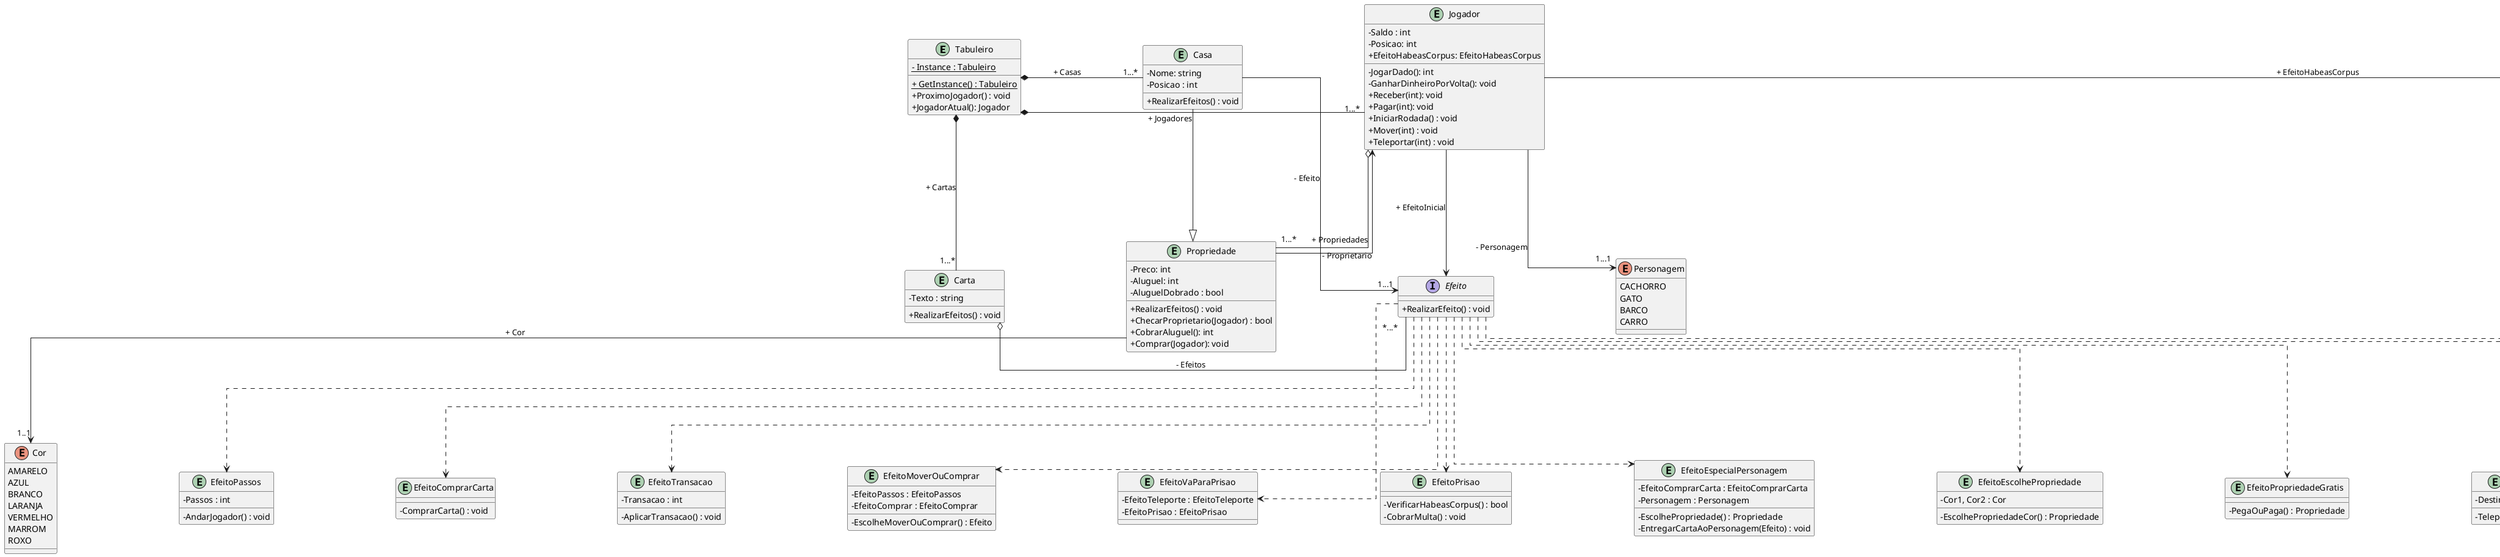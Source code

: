 @startuml diagrama
skinparam linetype ortho
skinparam classAttributeIconSize 0
skinparam nodesep 200
skinparam ranksep 150

entity Tabuleiro{
    <u>- Instance : Tabuleiro</u>

    <u>+ GetInstance() : Tabuleiro</u>
    + ProximoJogador() : void
    + JogadorAtual(): Jogador
}

entity Casa{
    - Nome: string
    - Posicao : int

    + RealizarEfeitos() : void
}

entity Propriedade{
    - Preco: int
    - Aluguel: int
    - AluguelDobrado : bool

    + RealizarEfeitos() : void
    + ChecarProprietario(Jogador) : bool
    + CobrarAluguel(): int
    + Comprar(Jogador): void
}

entity Jogador{
    - Saldo : int
    - Posicao: int
    + EfeitoHabeasCorpus: EfeitoHabeasCorpus

    - JogarDado(): int
    - GanharDinheiroPorVolta(): void
    + Receber(int): void
    + Pagar(int): void
    + IniciarRodada() : void
    + Mover(int) : void
    + Teleportar(int) : void
}

enum Cor{
    AMARELO
    AZUL
    BRANCO
    LARANJA
    VERMELHO
    MARROM
    ROXO
}

enum Personagem{
    CACHORRO
    GATO
    BARCO
    CARRO
}

entity Carta{
    - Texto : string
    + RealizarEfeitos() : void
}

interface Efeito{
    + RealizarEfeito() : void
}

entity EfeitoEspecialPersonagem{
    - EfeitoComprarCarta : EfeitoComprarCarta
    - Personagem : Personagem
    - EscolhePropriedade() : Propriedade
    - EntregarCartaAoPersonagem(Efeito) : void
}

entity EfeitoEscolhePropriedade{
    - Cor1, Cor2 : Cor
    - EscolhePropriedadeCor() : Propriedade
}

entity EfeitoPropriedadeGratis{
    - PegaOuPaga() : Propriedade
}

entity EfeitoTeleporte{
    - Destino : int
    - TeleportarJogador() : void
}

entity EfeitoPassos{
    - Passos : int
    - AndarJogador() : void
}

entity EfeitoComprarCarta{
    - ComprarCarta() : void 
}

entity EfeitoTransacao{
    - Transacao : int
    - AplicarTransacao() : void
}

entity EfeitoHabeasCorpus{
    - SairDaPrisao() : void
}

entity EfeitoMoverOuComprar{
    - EfeitoPassos : EfeitoPassos
    - EfeitoComprar : EfeitoComprar
    - EscolheMoverOuComprar() : Efeito
}

entity EfeitoVaParaPrisao{
    - EfeitoTeleporte : EfeitoTeleporte
    - EfeitoPrisao : EfeitoPrisao
}

entity EfeitoPrisao{
    - VerificarHabeasCorpus() : bool
    - CobrarMulta() : void
}

Tabuleiro *- "1...*" Jogador : + Jogadores
Tabuleiro *- "1...*" Casa : + Casas
Tabuleiro *- "1...*" Carta : + Cartas

Casa --|> Propriedade
Casa --> "1...1" Efeito : - Efeito

Propriedade --> "1..1" Cor : + Cor
Propriedade --> Jogador: - Proprietario

Jogador  o-- "1...*" Propriedade : + Propriedades
Jogador --> "1...1" Personagem : - Personagem
Jogador --> Efeito : + EfeitoInicial
Jogador -> EfeitoHabeasCorpus: + EfeitoHabeasCorpus

Carta o- "*...*" Efeito : - Efeitos

Efeito ..> EfeitoComprarCarta
Efeito ..> EfeitoEscolhePropriedade
Efeito ..> EfeitoEspecialPersonagem
Efeito ..> EfeitoHabeasCorpus
Efeito ..> EfeitoMoverOuComprar
Efeito ..> EfeitoPassos
Efeito ..> EfeitoPropriedadeGratis
Efeito ..> EfeitoPrisao
Efeito ..> EfeitoTeleporte
Efeito ..> EfeitoTransacao
Efeito ..> EfeitoVaParaPrisao

@enduml